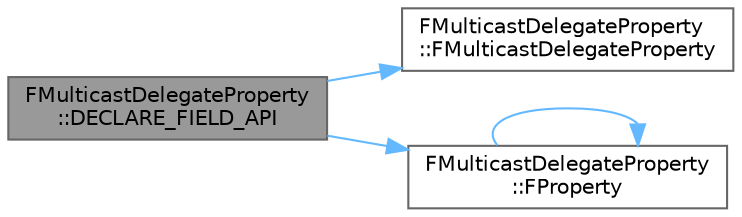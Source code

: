 digraph "FMulticastDelegateProperty::DECLARE_FIELD_API"
{
 // INTERACTIVE_SVG=YES
 // LATEX_PDF_SIZE
  bgcolor="transparent";
  edge [fontname=Helvetica,fontsize=10,labelfontname=Helvetica,labelfontsize=10];
  node [fontname=Helvetica,fontsize=10,shape=box,height=0.2,width=0.4];
  rankdir="LR";
  Node1 [id="Node000001",label="FMulticastDelegateProperty\l::DECLARE_FIELD_API",height=0.2,width=0.4,color="gray40", fillcolor="grey60", style="filled", fontcolor="black",tooltip="Points to the source delegate function (the function declared with the delegate keyword) used in the ..."];
  Node1 -> Node2 [id="edge1_Node000001_Node000002",color="steelblue1",style="solid",tooltip=" "];
  Node2 [id="Node000002",label="FMulticastDelegateProperty\l::FMulticastDelegateProperty",height=0.2,width=0.4,color="grey40", fillcolor="white", style="filled",URL="$d2/d2b/classFMulticastDelegateProperty.html#aeac29f3022803ef861e91ef138b157cd",tooltip=" "];
  Node1 -> Node3 [id="edge2_Node000001_Node000003",color="steelblue1",style="solid",tooltip=" "];
  Node3 [id="Node000003",label="FMulticastDelegateProperty\l::FProperty",height=0.2,width=0.4,color="grey40", fillcolor="white", style="filled",URL="$d2/d2b/classFMulticastDelegateProperty.html#af0ce63385d37e2c84bb406bd2d911ecc",tooltip=" "];
  Node3 -> Node3 [id="edge3_Node000003_Node000003",color="steelblue1",style="solid",tooltip=" "];
}
